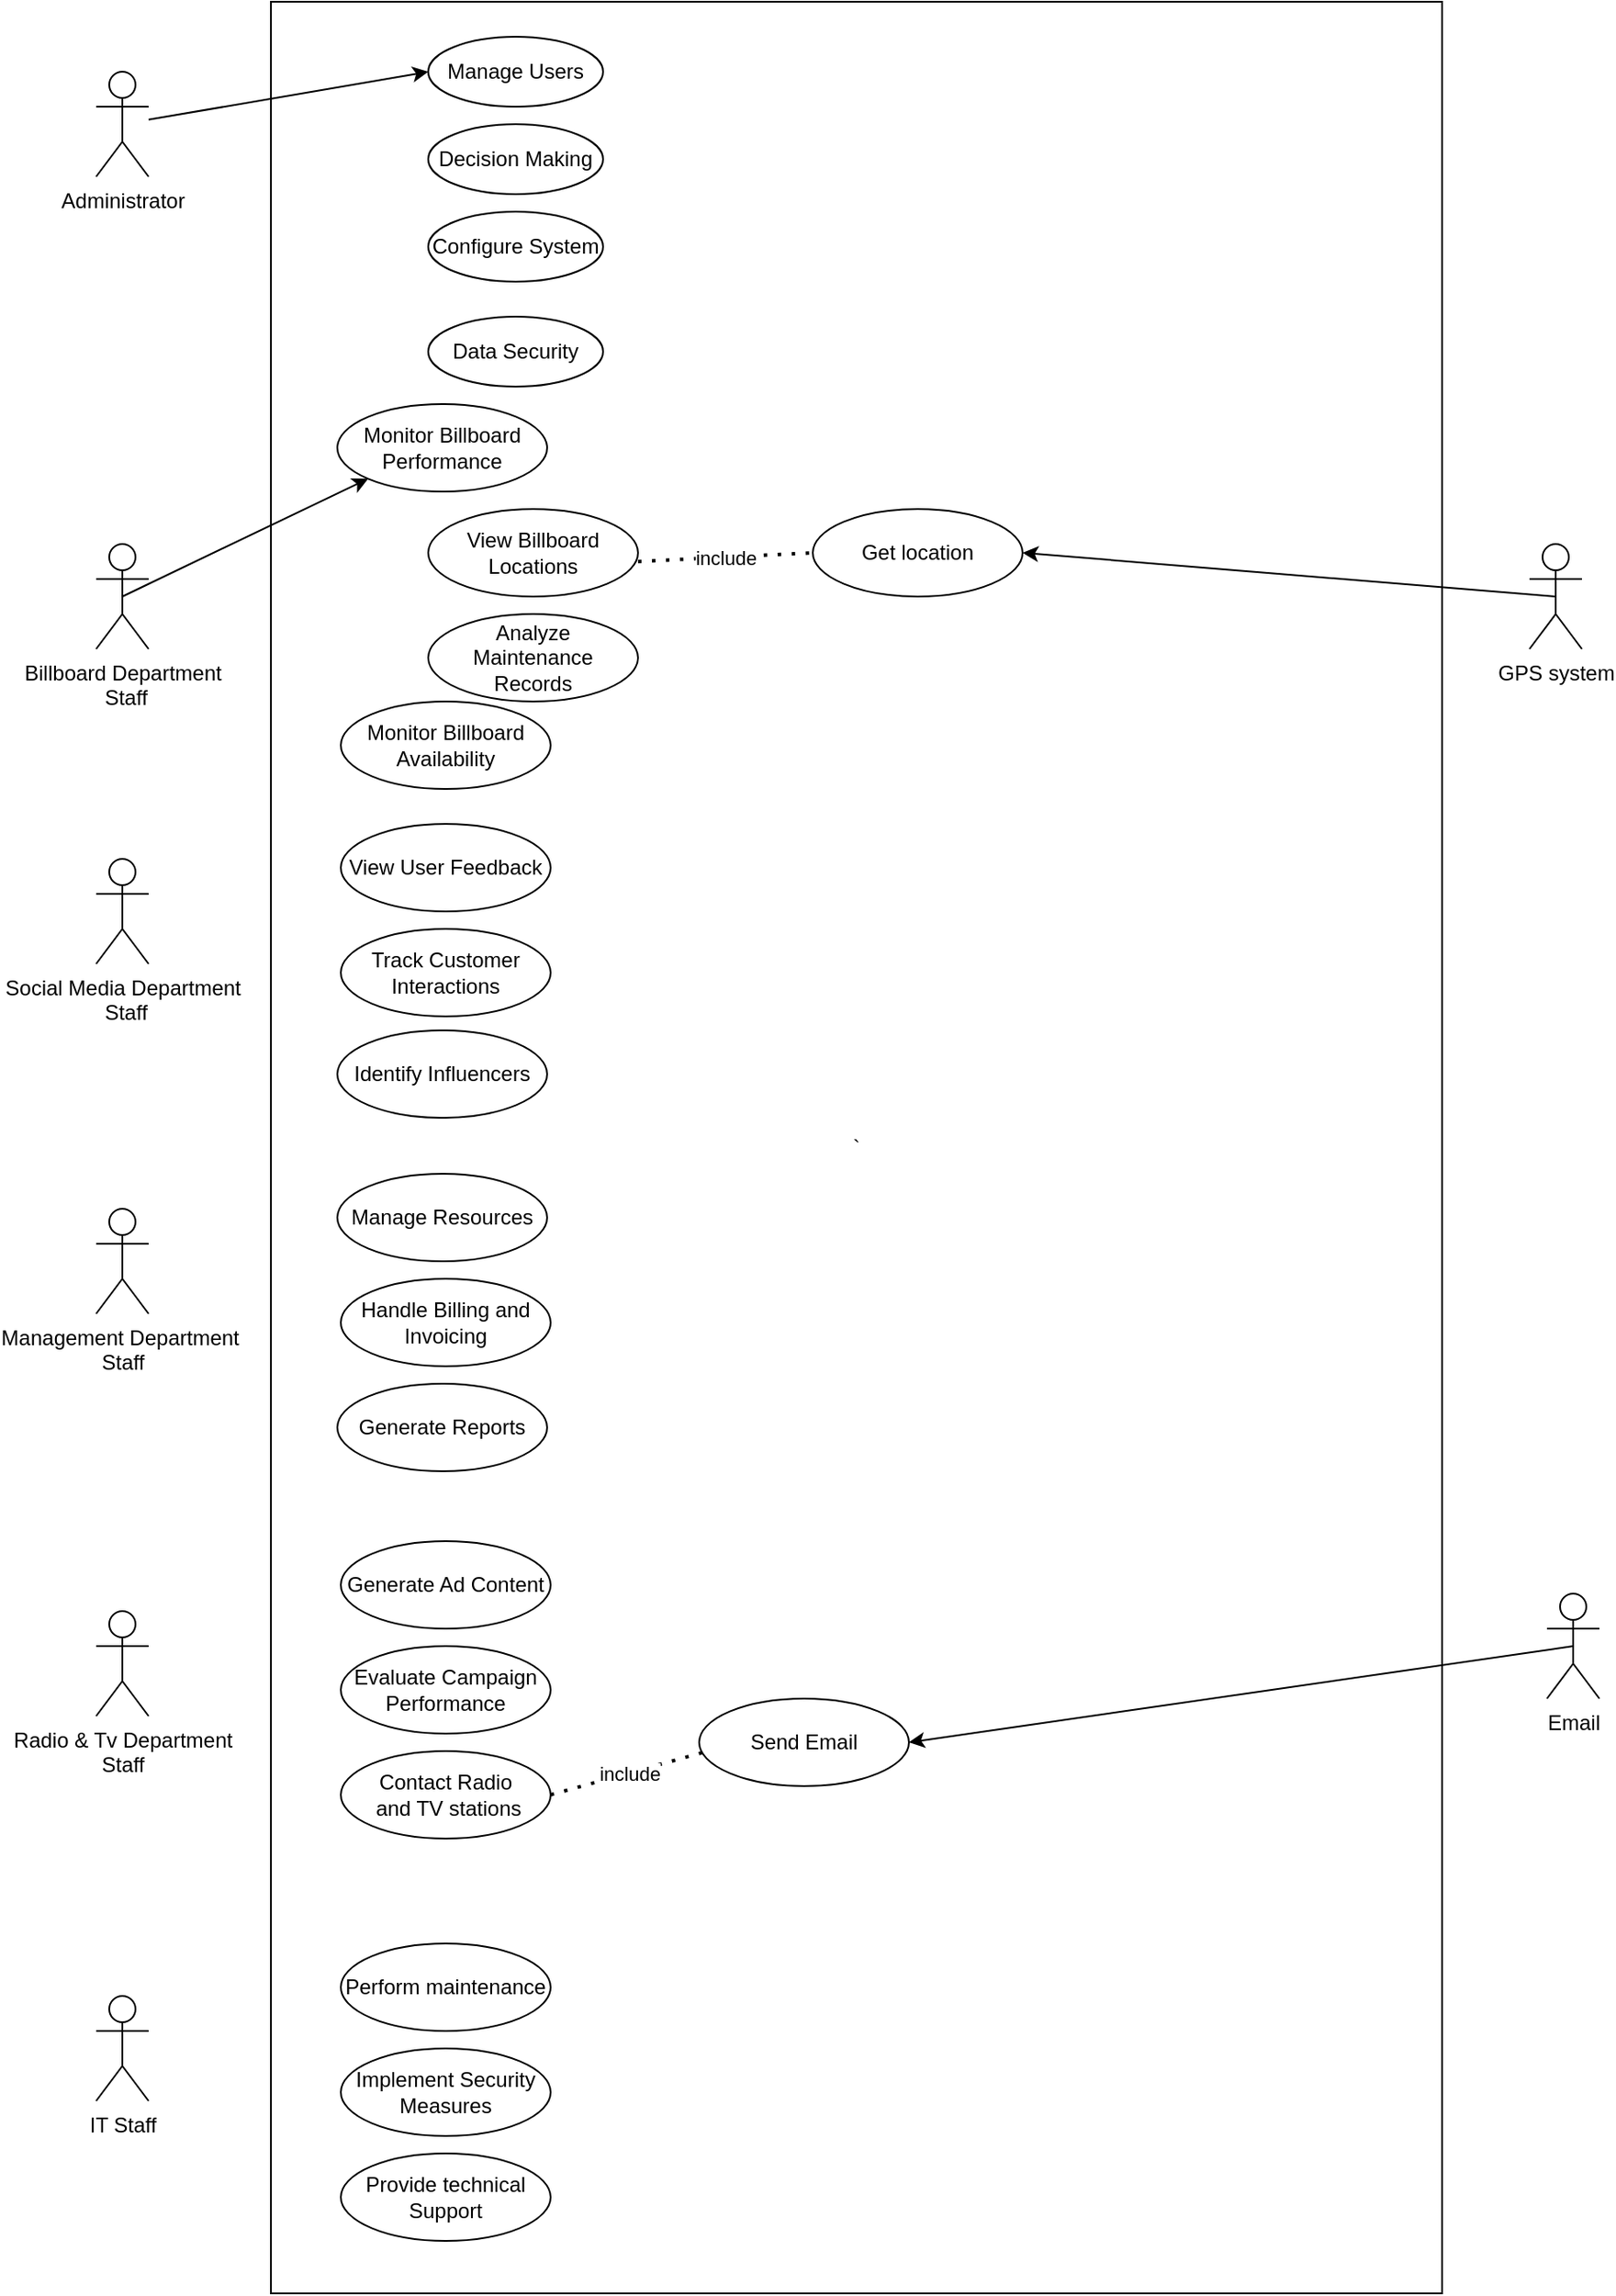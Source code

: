 <mxfile version="21.5.0" type="github">
  <diagram name="Page-1" id="-30_-kgWNISgQ9iI4o54">
    <mxGraphModel dx="1235" dy="1774" grid="1" gridSize="10" guides="1" tooltips="1" connect="1" arrows="1" fold="1" page="1" pageScale="1" pageWidth="850" pageHeight="1100" math="0" shadow="0">
      <root>
        <mxCell id="0" />
        <mxCell id="1" parent="0" />
        <object label="Billboard Department&lt;br&gt;&amp;nbsp;Staff" id="Q2n0QI2UcE-sAPUQfpQw-1">
          <mxCell style="shape=umlActor;verticalLabelPosition=bottom;verticalAlign=top;html=1;outlineConnect=0;direction=east;" vertex="1" parent="1">
            <mxGeometry x="80" y="230" width="30" height="60" as="geometry" />
          </mxCell>
        </object>
        <object label="Social Media Department&lt;br&gt;&amp;nbsp;Staff" id="Q2n0QI2UcE-sAPUQfpQw-10">
          <mxCell style="shape=umlActor;verticalLabelPosition=bottom;verticalAlign=top;html=1;outlineConnect=0;direction=east;" vertex="1" parent="1">
            <mxGeometry x="80" y="410" width="30" height="60" as="geometry" />
          </mxCell>
        </object>
        <mxCell id="Q2n0QI2UcE-sAPUQfpQw-11" value="Radio &amp;amp; Tv Department&lt;br&gt;Staff" style="shape=umlActor;verticalLabelPosition=bottom;verticalAlign=top;html=1;outlineConnect=0;" vertex="1" parent="1">
          <mxGeometry x="80" y="840" width="30" height="60" as="geometry" />
        </mxCell>
        <mxCell id="Q2n0QI2UcE-sAPUQfpQw-13" value="Management Department&amp;nbsp;&lt;br&gt;Staff" style="shape=umlActor;verticalLabelPosition=bottom;verticalAlign=top;html=1;outlineConnect=0;" vertex="1" parent="1">
          <mxGeometry x="80" y="610" width="30" height="60" as="geometry" />
        </mxCell>
        <mxCell id="Q2n0QI2UcE-sAPUQfpQw-14" value="IT Staff&lt;br&gt;" style="shape=umlActor;verticalLabelPosition=bottom;verticalAlign=top;html=1;outlineConnect=0;" vertex="1" parent="1">
          <mxGeometry x="80" y="1060" width="30" height="60" as="geometry" />
        </mxCell>
        <mxCell id="Q2n0QI2UcE-sAPUQfpQw-15" value="Administrator&lt;br&gt;" style="shape=umlActor;verticalLabelPosition=bottom;verticalAlign=top;html=1;outlineConnect=0;" vertex="1" parent="1">
          <mxGeometry x="80" y="-40" width="30" height="60" as="geometry" />
        </mxCell>
        <mxCell id="Q2n0QI2UcE-sAPUQfpQw-17" value="`" style="rounded=0;whiteSpace=wrap;labelBackgroundColor=none;" vertex="1" parent="1">
          <mxGeometry x="180" y="-80" width="670" height="1310" as="geometry" />
        </mxCell>
        <mxCell id="Q2n0QI2UcE-sAPUQfpQw-19" value="Manage Users" style="ellipse;whiteSpace=wrap;html=1;" vertex="1" parent="1">
          <mxGeometry x="270" y="-60" width="100" height="40" as="geometry" />
        </mxCell>
        <mxCell id="Q2n0QI2UcE-sAPUQfpQw-24" value="Decision Making" style="ellipse;whiteSpace=wrap;html=1;" vertex="1" parent="1">
          <mxGeometry x="270" y="-10" width="100" height="40" as="geometry" />
        </mxCell>
        <mxCell id="Q2n0QI2UcE-sAPUQfpQw-25" value="Configure System" style="ellipse;whiteSpace=wrap;html=1;" vertex="1" parent="1">
          <mxGeometry x="270" y="40" width="100" height="40" as="geometry" />
        </mxCell>
        <mxCell id="Q2n0QI2UcE-sAPUQfpQw-26" value="Data Security" style="ellipse;whiteSpace=wrap;html=1;" vertex="1" parent="1">
          <mxGeometry x="270" y="100" width="100" height="40" as="geometry" />
        </mxCell>
        <mxCell id="Q2n0QI2UcE-sAPUQfpQw-35" value="" style="endArrow=classic;html=1;rounded=0;" edge="1" parent="1" source="Q2n0QI2UcE-sAPUQfpQw-15">
          <mxGeometry width="50" height="50" relative="1" as="geometry">
            <mxPoint x="220" y="10" as="sourcePoint" />
            <mxPoint x="270" y="-40" as="targetPoint" />
          </mxGeometry>
        </mxCell>
        <mxCell id="Q2n0QI2UcE-sAPUQfpQw-41" value="Monitor Billboard Performance" style="ellipse;whiteSpace=wrap;html=1;" vertex="1" parent="1">
          <mxGeometry x="218" y="150" width="120" height="50" as="geometry" />
        </mxCell>
        <mxCell id="Q2n0QI2UcE-sAPUQfpQw-42" value="Analyze &lt;br&gt;Maintenance &lt;br&gt;Records" style="ellipse;whiteSpace=wrap;html=1;" vertex="1" parent="1">
          <mxGeometry x="270" y="270" width="120" height="50" as="geometry" />
        </mxCell>
        <mxCell id="Q2n0QI2UcE-sAPUQfpQw-43" value="Monitor Billboard Availability" style="ellipse;whiteSpace=wrap;html=1;" vertex="1" parent="1">
          <mxGeometry x="220" y="320" width="120" height="50" as="geometry" />
        </mxCell>
        <mxCell id="Q2n0QI2UcE-sAPUQfpQw-56" value="" style="endArrow=classic;html=1;rounded=0;exitX=0.5;exitY=0.5;exitDx=0;exitDy=0;exitPerimeter=0;entryX=0;entryY=1;entryDx=0;entryDy=0;" edge="1" parent="1" source="Q2n0QI2UcE-sAPUQfpQw-1" target="Q2n0QI2UcE-sAPUQfpQw-41">
          <mxGeometry width="50" height="50" relative="1" as="geometry">
            <mxPoint x="170" y="250" as="sourcePoint" />
            <mxPoint x="220" y="200" as="targetPoint" />
          </mxGeometry>
        </mxCell>
        <mxCell id="Q2n0QI2UcE-sAPUQfpQw-60" value="View User Feedback" style="ellipse;whiteSpace=wrap;html=1;" vertex="1" parent="1">
          <mxGeometry x="220" y="390" width="120" height="50" as="geometry" />
        </mxCell>
        <mxCell id="Q2n0QI2UcE-sAPUQfpQw-61" value="Track Customer Interactions" style="ellipse;whiteSpace=wrap;html=1;" vertex="1" parent="1">
          <mxGeometry x="220" y="450" width="120" height="50" as="geometry" />
        </mxCell>
        <mxCell id="Q2n0QI2UcE-sAPUQfpQw-62" value="Identify Influencers" style="ellipse;whiteSpace=wrap;html=1;" vertex="1" parent="1">
          <mxGeometry x="218" y="508" width="120" height="50" as="geometry" />
        </mxCell>
        <mxCell id="Q2n0QI2UcE-sAPUQfpQw-63" value="Manage Resources" style="ellipse;whiteSpace=wrap;html=1;" vertex="1" parent="1">
          <mxGeometry x="218" y="590" width="120" height="50" as="geometry" />
        </mxCell>
        <mxCell id="Q2n0QI2UcE-sAPUQfpQw-64" value="Handle Billing and Invoicing" style="ellipse;whiteSpace=wrap;html=1;" vertex="1" parent="1">
          <mxGeometry x="220" y="650" width="120" height="50" as="geometry" />
        </mxCell>
        <mxCell id="Q2n0QI2UcE-sAPUQfpQw-65" value="Generate Reports" style="ellipse;whiteSpace=wrap;html=1;" vertex="1" parent="1">
          <mxGeometry x="218" y="710" width="120" height="50" as="geometry" />
        </mxCell>
        <mxCell id="Q2n0QI2UcE-sAPUQfpQw-70" value="Generate Ad Content" style="ellipse;whiteSpace=wrap;html=1;" vertex="1" parent="1">
          <mxGeometry x="220" y="800" width="120" height="50" as="geometry" />
        </mxCell>
        <mxCell id="Q2n0QI2UcE-sAPUQfpQw-71" value="Evaluate Campaign Performance" style="ellipse;whiteSpace=wrap;html=1;" vertex="1" parent="1">
          <mxGeometry x="220" y="860" width="120" height="50" as="geometry" />
        </mxCell>
        <mxCell id="Q2n0QI2UcE-sAPUQfpQw-72" value="Contact Radio&lt;br&gt;&amp;nbsp;and TV stations" style="ellipse;whiteSpace=wrap;html=1;" vertex="1" parent="1">
          <mxGeometry x="220" y="920" width="120" height="50" as="geometry" />
        </mxCell>
        <mxCell id="Q2n0QI2UcE-sAPUQfpQw-73" style="edgeStyle=none;rounded=0;orthogonalLoop=1;jettySize=auto;html=1;exitX=1;exitY=0.75;exitDx=0;exitDy=0;" edge="1" parent="1" source="Q2n0QI2UcE-sAPUQfpQw-17" target="Q2n0QI2UcE-sAPUQfpQw-17">
          <mxGeometry relative="1" as="geometry" />
        </mxCell>
        <mxCell id="Q2n0QI2UcE-sAPUQfpQw-87" style="edgeStyle=none;rounded=0;orthogonalLoop=1;jettySize=auto;html=1;exitX=0.5;exitY=0.5;exitDx=0;exitDy=0;exitPerimeter=0;entryX=1;entryY=0.5;entryDx=0;entryDy=0;" edge="1" parent="1" source="Q2n0QI2UcE-sAPUQfpQw-74" target="Q2n0QI2UcE-sAPUQfpQw-77">
          <mxGeometry relative="1" as="geometry" />
        </mxCell>
        <mxCell id="Q2n0QI2UcE-sAPUQfpQw-74" value="Email" style="shape=umlActor;verticalLabelPosition=bottom;verticalAlign=top;html=1;outlineConnect=0;" vertex="1" parent="1">
          <mxGeometry x="910" y="830" width="30" height="60" as="geometry" />
        </mxCell>
        <mxCell id="Q2n0QI2UcE-sAPUQfpQw-77" value="Send Email&lt;br&gt;" style="ellipse;whiteSpace=wrap;html=1;" vertex="1" parent="1">
          <mxGeometry x="425" y="890" width="120" height="50" as="geometry" />
        </mxCell>
        <mxCell id="Q2n0QI2UcE-sAPUQfpQw-84" value="include" style="endArrow=none;dashed=1;html=1;dashPattern=1 3;strokeWidth=2;rounded=0;exitX=1;exitY=0.5;exitDx=0;exitDy=0;" edge="1" parent="1" source="Q2n0QI2UcE-sAPUQfpQw-72">
          <mxGeometry width="50" height="50" relative="1" as="geometry">
            <mxPoint x="380" y="970" as="sourcePoint" />
            <mxPoint x="430" y="920" as="targetPoint" />
          </mxGeometry>
        </mxCell>
        <mxCell id="Q2n0QI2UcE-sAPUQfpQw-90" value="Perform maintenance" style="ellipse;whiteSpace=wrap;html=1;" vertex="1" parent="1">
          <mxGeometry x="220" y="1030" width="120" height="50" as="geometry" />
        </mxCell>
        <mxCell id="Q2n0QI2UcE-sAPUQfpQw-91" value="Implement Security Measures&lt;br&gt;" style="ellipse;whiteSpace=wrap;html=1;" vertex="1" parent="1">
          <mxGeometry x="220" y="1090" width="120" height="50" as="geometry" />
        </mxCell>
        <mxCell id="Q2n0QI2UcE-sAPUQfpQw-92" value="Provide technical Support" style="ellipse;whiteSpace=wrap;html=1;" vertex="1" parent="1">
          <mxGeometry x="220" y="1150" width="120" height="50" as="geometry" />
        </mxCell>
        <mxCell id="Q2n0QI2UcE-sAPUQfpQw-93" value="View Billboard Locations&lt;br&gt;" style="ellipse;whiteSpace=wrap;html=1;" vertex="1" parent="1">
          <mxGeometry x="270" y="210" width="120" height="50" as="geometry" />
        </mxCell>
        <mxCell id="Q2n0QI2UcE-sAPUQfpQw-94" style="edgeStyle=none;rounded=0;orthogonalLoop=1;jettySize=auto;html=1;exitX=1;exitY=1;exitDx=0;exitDy=0;" edge="1" parent="1" source="Q2n0QI2UcE-sAPUQfpQw-42" target="Q2n0QI2UcE-sAPUQfpQw-42">
          <mxGeometry relative="1" as="geometry" />
        </mxCell>
        <mxCell id="Q2n0QI2UcE-sAPUQfpQw-95" value="Get location&lt;br&gt;" style="ellipse;whiteSpace=wrap;html=1;" vertex="1" parent="1">
          <mxGeometry x="490" y="210" width="120" height="50" as="geometry" />
        </mxCell>
        <mxCell id="Q2n0QI2UcE-sAPUQfpQw-99" style="edgeStyle=none;rounded=0;orthogonalLoop=1;jettySize=auto;html=1;exitX=0.5;exitY=0.5;exitDx=0;exitDy=0;exitPerimeter=0;entryX=1;entryY=0.5;entryDx=0;entryDy=0;" edge="1" parent="1" source="Q2n0QI2UcE-sAPUQfpQw-96" target="Q2n0QI2UcE-sAPUQfpQw-95">
          <mxGeometry relative="1" as="geometry" />
        </mxCell>
        <mxCell id="Q2n0QI2UcE-sAPUQfpQw-96" value="GPS system&lt;br&gt;" style="shape=umlActor;verticalLabelPosition=bottom;verticalAlign=top;html=1;outlineConnect=0;" vertex="1" parent="1">
          <mxGeometry x="900" y="230" width="30" height="60" as="geometry" />
        </mxCell>
        <mxCell id="Q2n0QI2UcE-sAPUQfpQw-98" value="include" style="endArrow=none;dashed=1;html=1;dashPattern=1 3;strokeWidth=2;rounded=0;entryX=0;entryY=0.5;entryDx=0;entryDy=0;" edge="1" parent="1" target="Q2n0QI2UcE-sAPUQfpQw-95">
          <mxGeometry width="50" height="50" relative="1" as="geometry">
            <mxPoint x="390" y="240" as="sourcePoint" />
            <mxPoint x="440" y="190" as="targetPoint" />
          </mxGeometry>
        </mxCell>
      </root>
    </mxGraphModel>
  </diagram>
</mxfile>
